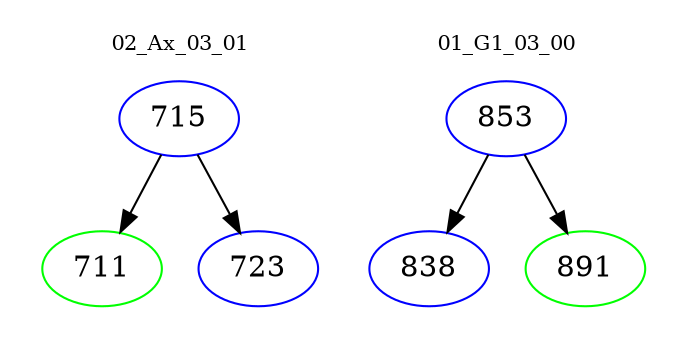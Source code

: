 digraph{
subgraph cluster_0 {
color = white
label = "02_Ax_03_01";
fontsize=10;
T0_715 [label="715", color="blue"]
T0_715 -> T0_711 [color="black"]
T0_711 [label="711", color="green"]
T0_715 -> T0_723 [color="black"]
T0_723 [label="723", color="blue"]
}
subgraph cluster_1 {
color = white
label = "01_G1_03_00";
fontsize=10;
T1_853 [label="853", color="blue"]
T1_853 -> T1_838 [color="black"]
T1_838 [label="838", color="blue"]
T1_853 -> T1_891 [color="black"]
T1_891 [label="891", color="green"]
}
}
